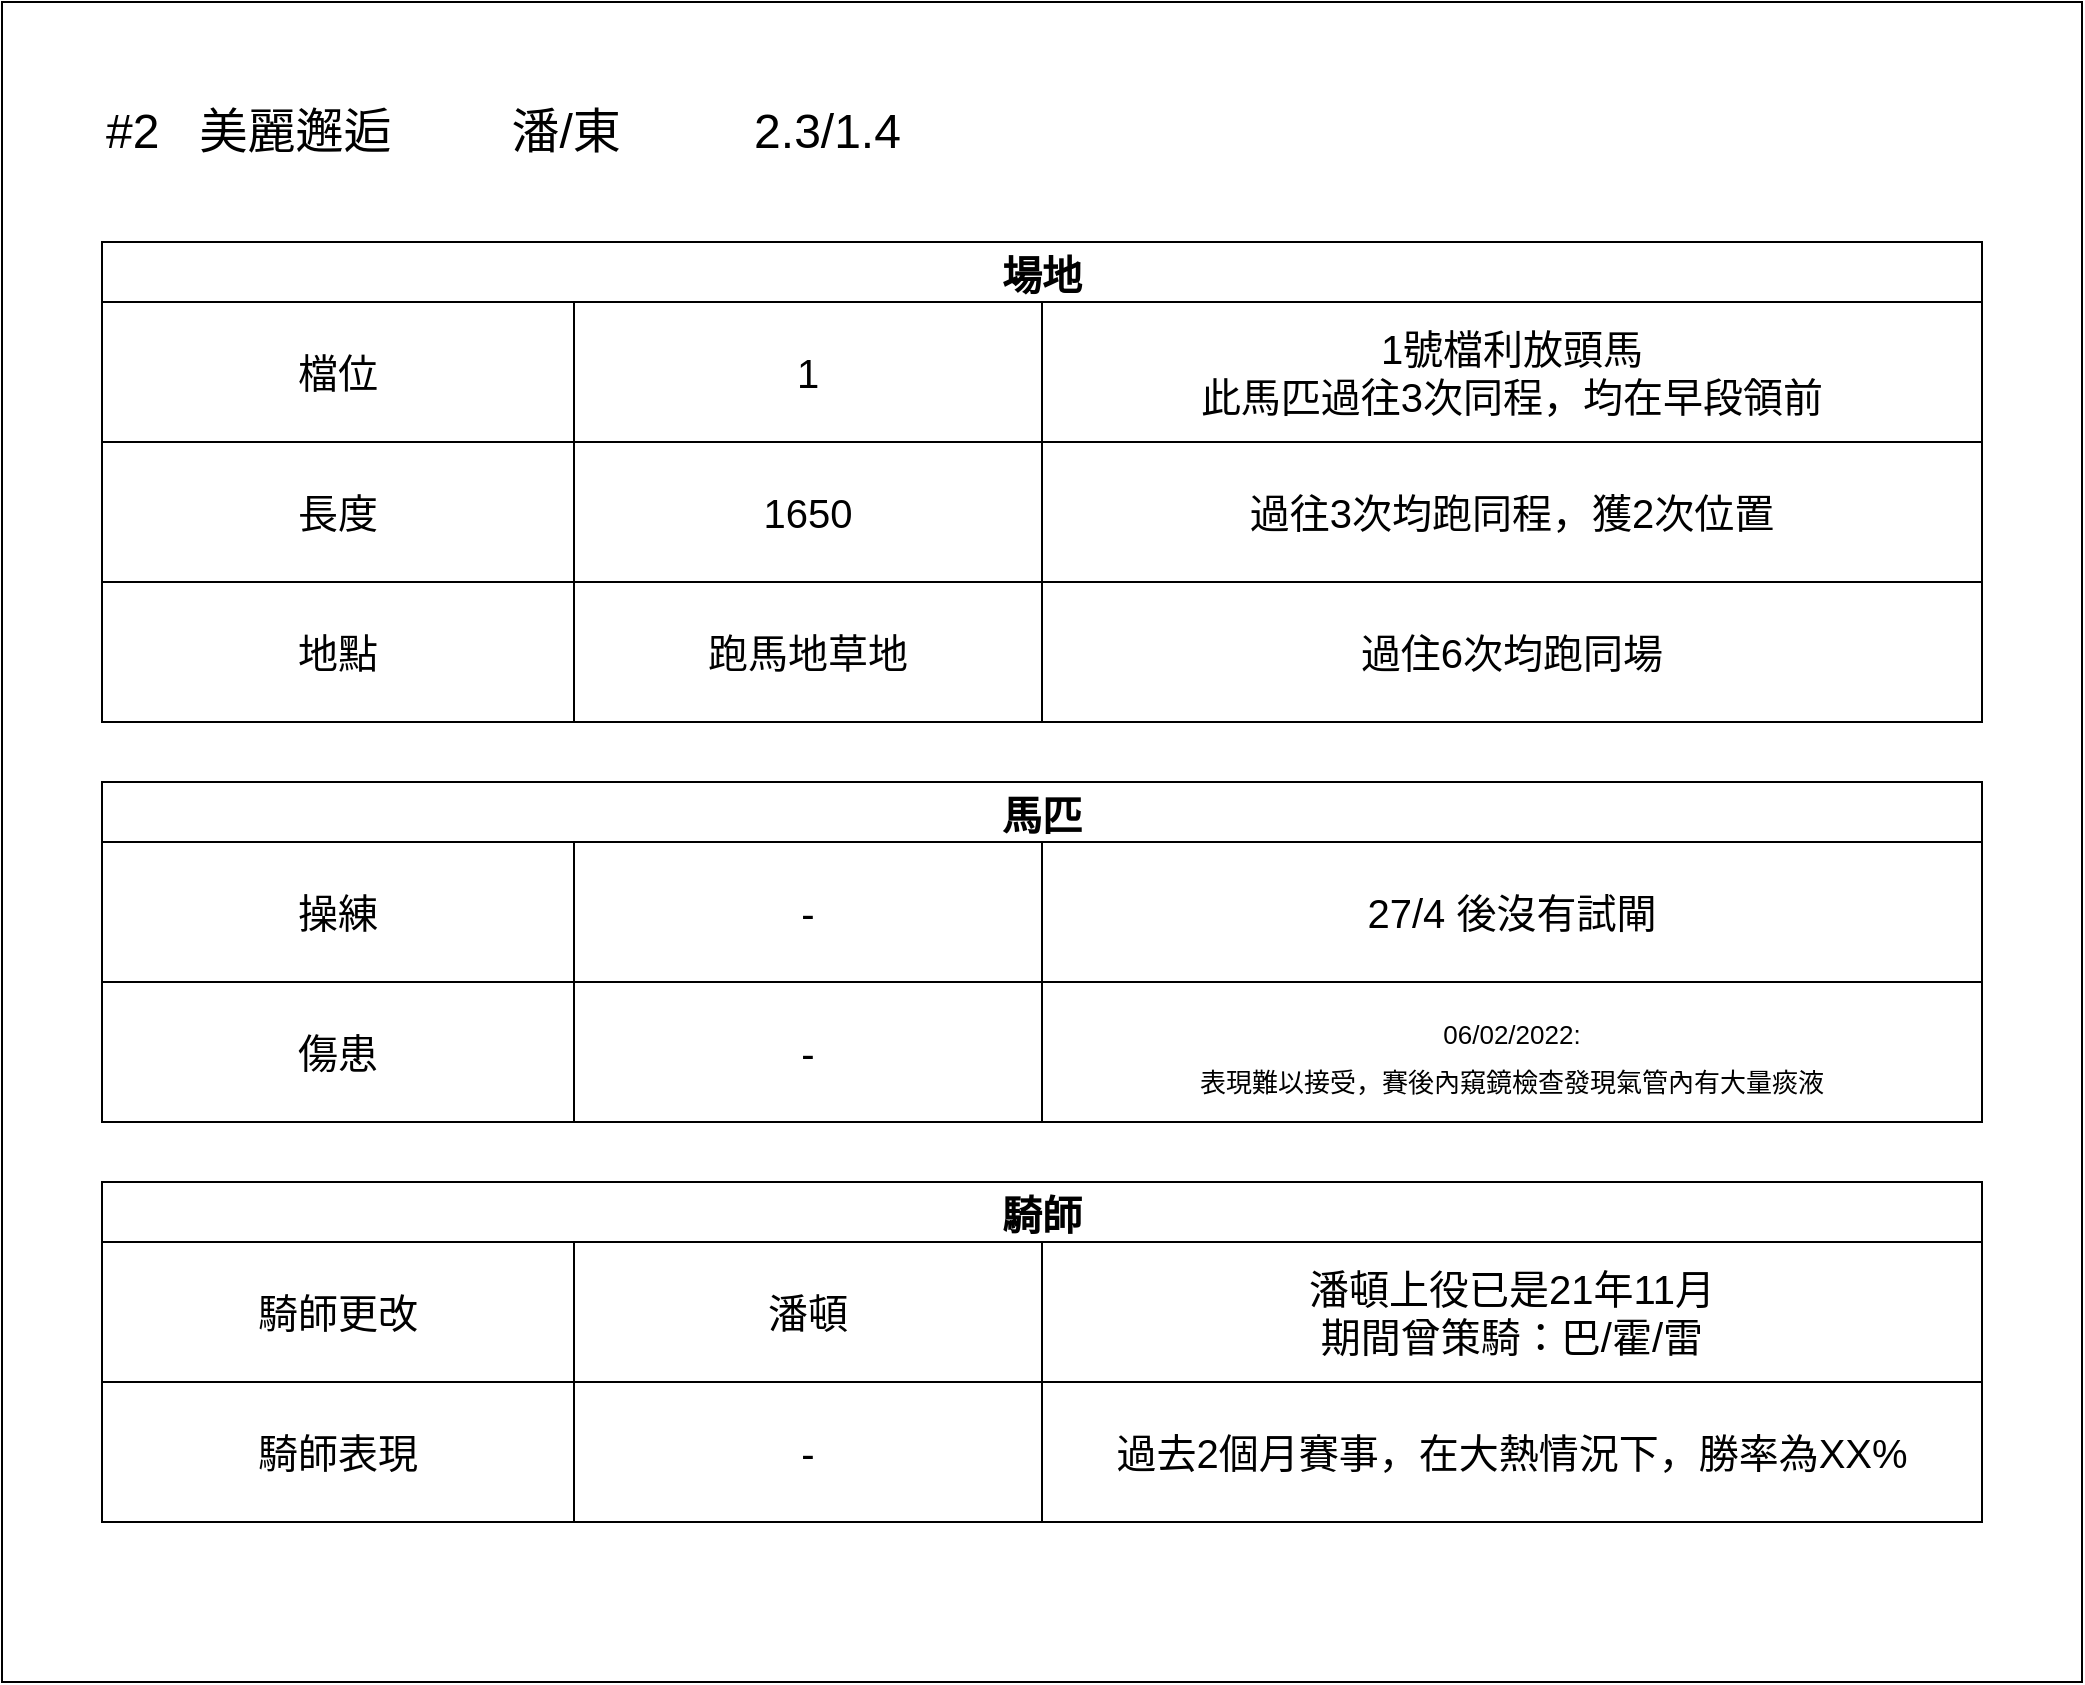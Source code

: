 <mxfile version="17.5.0" type="github">
  <diagram id="sdrsDHgVGE5aCU9E4UJP" name="Page-1">
    <mxGraphModel dx="1248" dy="619" grid="1" gridSize="10" guides="1" tooltips="1" connect="1" arrows="1" fold="1" page="1" pageScale="1" pageWidth="1654" pageHeight="1169" math="0" shadow="0">
      <root>
        <mxCell id="0" />
        <mxCell id="1" parent="0" />
        <mxCell id="mlAE84OE1QJgXeSvvqJd-1" value="" style="rounded=0;whiteSpace=wrap;html=1;" vertex="1" parent="1">
          <mxGeometry x="200" y="100" width="1040" height="840" as="geometry" />
        </mxCell>
        <mxCell id="mlAE84OE1QJgXeSvvqJd-6" value="#2&amp;nbsp; &amp;nbsp;美麗邂逅&amp;nbsp; &amp;nbsp; &amp;nbsp; &amp;nbsp; &amp;nbsp;潘/東&amp;nbsp; &amp;nbsp; &amp;nbsp; &amp;nbsp; &amp;nbsp; 2.3/1.4" style="text;html=1;strokeColor=none;fillColor=none;align=left;verticalAlign=middle;whiteSpace=wrap;rounded=0;fontSize=24;" vertex="1" parent="1">
          <mxGeometry x="250" y="140" width="690" height="50" as="geometry" />
        </mxCell>
        <mxCell id="mlAE84OE1QJgXeSvvqJd-7" value="場地" style="shape=table;startSize=30;container=1;collapsible=0;childLayout=tableLayout;fontStyle=1;align=center;fontSize=20;" vertex="1" parent="1">
          <mxGeometry x="250" y="220" width="940" height="240" as="geometry" />
        </mxCell>
        <mxCell id="mlAE84OE1QJgXeSvvqJd-8" value="" style="shape=tableRow;horizontal=0;startSize=0;swimlaneHead=0;swimlaneBody=0;top=0;left=0;bottom=0;right=0;collapsible=0;dropTarget=0;fillColor=none;points=[[0,0.5],[1,0.5]];portConstraint=eastwest;fontSize=20;" vertex="1" parent="mlAE84OE1QJgXeSvvqJd-7">
          <mxGeometry y="30" width="940" height="70" as="geometry" />
        </mxCell>
        <mxCell id="mlAE84OE1QJgXeSvvqJd-9" value="檔位" style="shape=partialRectangle;html=1;whiteSpace=wrap;connectable=0;fillColor=none;top=0;left=0;bottom=0;right=0;overflow=hidden;fontSize=20;" vertex="1" parent="mlAE84OE1QJgXeSvvqJd-8">
          <mxGeometry width="236" height="70" as="geometry">
            <mxRectangle width="236" height="70" as="alternateBounds" />
          </mxGeometry>
        </mxCell>
        <mxCell id="mlAE84OE1QJgXeSvvqJd-10" value="1" style="shape=partialRectangle;html=1;whiteSpace=wrap;connectable=0;fillColor=none;top=0;left=0;bottom=0;right=0;overflow=hidden;fontSize=20;" vertex="1" parent="mlAE84OE1QJgXeSvvqJd-8">
          <mxGeometry x="236" width="234" height="70" as="geometry">
            <mxRectangle width="234" height="70" as="alternateBounds" />
          </mxGeometry>
        </mxCell>
        <mxCell id="mlAE84OE1QJgXeSvvqJd-11" value="1號檔利放頭馬&lt;br&gt;此馬匹過往3次同程，均在早段領前" style="shape=partialRectangle;html=1;whiteSpace=wrap;connectable=0;fillColor=none;top=0;left=0;bottom=0;right=0;overflow=hidden;fontSize=20;" vertex="1" parent="mlAE84OE1QJgXeSvvqJd-8">
          <mxGeometry x="470" width="470" height="70" as="geometry">
            <mxRectangle width="470" height="70" as="alternateBounds" />
          </mxGeometry>
        </mxCell>
        <mxCell id="mlAE84OE1QJgXeSvvqJd-12" value="" style="shape=tableRow;horizontal=0;startSize=0;swimlaneHead=0;swimlaneBody=0;top=0;left=0;bottom=0;right=0;collapsible=0;dropTarget=0;fillColor=none;points=[[0,0.5],[1,0.5]];portConstraint=eastwest;fontSize=20;" vertex="1" parent="mlAE84OE1QJgXeSvvqJd-7">
          <mxGeometry y="100" width="940" height="70" as="geometry" />
        </mxCell>
        <mxCell id="mlAE84OE1QJgXeSvvqJd-13" value="長度" style="shape=partialRectangle;html=1;whiteSpace=wrap;connectable=0;fillColor=none;top=0;left=0;bottom=0;right=0;overflow=hidden;fontSize=20;" vertex="1" parent="mlAE84OE1QJgXeSvvqJd-12">
          <mxGeometry width="236" height="70" as="geometry">
            <mxRectangle width="236" height="70" as="alternateBounds" />
          </mxGeometry>
        </mxCell>
        <mxCell id="mlAE84OE1QJgXeSvvqJd-14" value="1650" style="shape=partialRectangle;html=1;whiteSpace=wrap;connectable=0;fillColor=none;top=0;left=0;bottom=0;right=0;overflow=hidden;fontSize=20;" vertex="1" parent="mlAE84OE1QJgXeSvvqJd-12">
          <mxGeometry x="236" width="234" height="70" as="geometry">
            <mxRectangle width="234" height="70" as="alternateBounds" />
          </mxGeometry>
        </mxCell>
        <mxCell id="mlAE84OE1QJgXeSvvqJd-15" value="過往3次均跑同程，獲2次位置" style="shape=partialRectangle;html=1;whiteSpace=wrap;connectable=0;fillColor=none;top=0;left=0;bottom=0;right=0;overflow=hidden;fontSize=20;" vertex="1" parent="mlAE84OE1QJgXeSvvqJd-12">
          <mxGeometry x="470" width="470" height="70" as="geometry">
            <mxRectangle width="470" height="70" as="alternateBounds" />
          </mxGeometry>
        </mxCell>
        <mxCell id="mlAE84OE1QJgXeSvvqJd-16" value="" style="shape=tableRow;horizontal=0;startSize=0;swimlaneHead=0;swimlaneBody=0;top=0;left=0;bottom=0;right=0;collapsible=0;dropTarget=0;fillColor=none;points=[[0,0.5],[1,0.5]];portConstraint=eastwest;fontSize=20;" vertex="1" parent="mlAE84OE1QJgXeSvvqJd-7">
          <mxGeometry y="170" width="940" height="70" as="geometry" />
        </mxCell>
        <mxCell id="mlAE84OE1QJgXeSvvqJd-17" value="地點" style="shape=partialRectangle;html=1;whiteSpace=wrap;connectable=0;fillColor=none;top=0;left=0;bottom=0;right=0;overflow=hidden;fontSize=20;" vertex="1" parent="mlAE84OE1QJgXeSvvqJd-16">
          <mxGeometry width="236" height="70" as="geometry">
            <mxRectangle width="236" height="70" as="alternateBounds" />
          </mxGeometry>
        </mxCell>
        <mxCell id="mlAE84OE1QJgXeSvvqJd-18" value="跑馬地草地" style="shape=partialRectangle;html=1;whiteSpace=wrap;connectable=0;fillColor=none;top=0;left=0;bottom=0;right=0;overflow=hidden;fontSize=20;" vertex="1" parent="mlAE84OE1QJgXeSvvqJd-16">
          <mxGeometry x="236" width="234" height="70" as="geometry">
            <mxRectangle width="234" height="70" as="alternateBounds" />
          </mxGeometry>
        </mxCell>
        <mxCell id="mlAE84OE1QJgXeSvvqJd-19" value="過住6次均跑同場" style="shape=partialRectangle;html=1;whiteSpace=wrap;connectable=0;fillColor=none;top=0;left=0;bottom=0;right=0;overflow=hidden;fontSize=20;" vertex="1" parent="mlAE84OE1QJgXeSvvqJd-16">
          <mxGeometry x="470" width="470" height="70" as="geometry">
            <mxRectangle width="470" height="70" as="alternateBounds" />
          </mxGeometry>
        </mxCell>
        <mxCell id="mlAE84OE1QJgXeSvvqJd-20" value="馬匹" style="shape=table;startSize=30;container=1;collapsible=0;childLayout=tableLayout;fontStyle=1;align=center;fontSize=20;" vertex="1" parent="1">
          <mxGeometry x="250" y="490" width="940" height="170" as="geometry" />
        </mxCell>
        <mxCell id="mlAE84OE1QJgXeSvvqJd-33" style="shape=tableRow;horizontal=0;startSize=0;swimlaneHead=0;swimlaneBody=0;top=0;left=0;bottom=0;right=0;collapsible=0;dropTarget=0;fillColor=none;points=[[0,0.5],[1,0.5]];portConstraint=eastwest;fontSize=20;" vertex="1" parent="mlAE84OE1QJgXeSvvqJd-20">
          <mxGeometry y="30" width="940" height="70" as="geometry" />
        </mxCell>
        <mxCell id="mlAE84OE1QJgXeSvvqJd-34" value="操練" style="shape=partialRectangle;html=1;whiteSpace=wrap;connectable=0;fillColor=none;top=0;left=0;bottom=0;right=0;overflow=hidden;fontSize=20;" vertex="1" parent="mlAE84OE1QJgXeSvvqJd-33">
          <mxGeometry width="236" height="70" as="geometry">
            <mxRectangle width="236" height="70" as="alternateBounds" />
          </mxGeometry>
        </mxCell>
        <mxCell id="mlAE84OE1QJgXeSvvqJd-35" value="-" style="shape=partialRectangle;html=1;whiteSpace=wrap;connectable=0;fillColor=none;top=0;left=0;bottom=0;right=0;overflow=hidden;fontSize=20;" vertex="1" parent="mlAE84OE1QJgXeSvvqJd-33">
          <mxGeometry x="236" width="234" height="70" as="geometry">
            <mxRectangle width="234" height="70" as="alternateBounds" />
          </mxGeometry>
        </mxCell>
        <mxCell id="mlAE84OE1QJgXeSvvqJd-36" value="27/4 後沒有試閘" style="shape=partialRectangle;html=1;whiteSpace=wrap;connectable=0;fillColor=none;top=0;left=0;bottom=0;right=0;overflow=hidden;fontSize=20;" vertex="1" parent="mlAE84OE1QJgXeSvvqJd-33">
          <mxGeometry x="470" width="470" height="70" as="geometry">
            <mxRectangle width="470" height="70" as="alternateBounds" />
          </mxGeometry>
        </mxCell>
        <mxCell id="mlAE84OE1QJgXeSvvqJd-21" value="" style="shape=tableRow;horizontal=0;startSize=0;swimlaneHead=0;swimlaneBody=0;top=0;left=0;bottom=0;right=0;collapsible=0;dropTarget=0;fillColor=none;points=[[0,0.5],[1,0.5]];portConstraint=eastwest;fontSize=20;" vertex="1" parent="mlAE84OE1QJgXeSvvqJd-20">
          <mxGeometry y="100" width="940" height="70" as="geometry" />
        </mxCell>
        <mxCell id="mlAE84OE1QJgXeSvvqJd-22" value="傷患" style="shape=partialRectangle;html=1;whiteSpace=wrap;connectable=0;fillColor=none;top=0;left=0;bottom=0;right=0;overflow=hidden;fontSize=20;" vertex="1" parent="mlAE84OE1QJgXeSvvqJd-21">
          <mxGeometry width="236" height="70" as="geometry">
            <mxRectangle width="236" height="70" as="alternateBounds" />
          </mxGeometry>
        </mxCell>
        <mxCell id="mlAE84OE1QJgXeSvvqJd-23" value="-" style="shape=partialRectangle;html=1;whiteSpace=wrap;connectable=0;fillColor=none;top=0;left=0;bottom=0;right=0;overflow=hidden;fontSize=20;" vertex="1" parent="mlAE84OE1QJgXeSvvqJd-21">
          <mxGeometry x="236" width="234" height="70" as="geometry">
            <mxRectangle width="234" height="70" as="alternateBounds" />
          </mxGeometry>
        </mxCell>
        <mxCell id="mlAE84OE1QJgXeSvvqJd-24" value="&lt;span style=&quot;color: rgb(0 , 0 , 0) ; font-family: &amp;#34;arial&amp;#34; , &amp;#34;verdana&amp;#34; , &amp;#34;helvetica&amp;#34; , sans-serif ; font-size: 13px ; background-color: rgb(255 , 255 , 255)&quot;&gt;06/02/2022:&lt;br&gt;&lt;/span&gt;&lt;span style=&quot;color: rgb(0 , 0 , 0) ; font-family: &amp;#34;細明體_hkscs,細明體&amp;#34; ; font-size: 13px ; background-color: rgb(255 , 255 , 255)&quot;&gt;表現難以接受，賽後內窺鏡檢查發現氣管內有大量痰液&lt;/span&gt;&lt;span style=&quot;color: rgb(0 , 0 , 0) ; font-family: &amp;#34;arial&amp;#34; , &amp;#34;verdana&amp;#34; , &amp;#34;helvetica&amp;#34; , sans-serif ; font-size: 13px ; background-color: rgb(255 , 255 , 255)&quot;&gt;&lt;br&gt;&lt;/span&gt;" style="shape=partialRectangle;html=1;whiteSpace=wrap;connectable=0;fillColor=none;top=0;left=0;bottom=0;right=0;overflow=hidden;fontSize=20;" vertex="1" parent="mlAE84OE1QJgXeSvvqJd-21">
          <mxGeometry x="470" width="470" height="70" as="geometry">
            <mxRectangle width="470" height="70" as="alternateBounds" />
          </mxGeometry>
        </mxCell>
        <mxCell id="mlAE84OE1QJgXeSvvqJd-37" value="騎師" style="shape=table;startSize=30;container=1;collapsible=0;childLayout=tableLayout;fontStyle=1;align=center;fontSize=20;" vertex="1" parent="1">
          <mxGeometry x="250" y="690" width="940" height="170" as="geometry" />
        </mxCell>
        <mxCell id="mlAE84OE1QJgXeSvvqJd-38" style="shape=tableRow;horizontal=0;startSize=0;swimlaneHead=0;swimlaneBody=0;top=0;left=0;bottom=0;right=0;collapsible=0;dropTarget=0;fillColor=none;points=[[0,0.5],[1,0.5]];portConstraint=eastwest;fontSize=20;" vertex="1" parent="mlAE84OE1QJgXeSvvqJd-37">
          <mxGeometry y="30" width="940" height="70" as="geometry" />
        </mxCell>
        <mxCell id="mlAE84OE1QJgXeSvvqJd-39" value="騎師更改" style="shape=partialRectangle;html=1;whiteSpace=wrap;connectable=0;fillColor=none;top=0;left=0;bottom=0;right=0;overflow=hidden;fontSize=20;" vertex="1" parent="mlAE84OE1QJgXeSvvqJd-38">
          <mxGeometry width="236" height="70" as="geometry">
            <mxRectangle width="236" height="70" as="alternateBounds" />
          </mxGeometry>
        </mxCell>
        <mxCell id="mlAE84OE1QJgXeSvvqJd-40" value="潘頓" style="shape=partialRectangle;html=1;whiteSpace=wrap;connectable=0;fillColor=none;top=0;left=0;bottom=0;right=0;overflow=hidden;fontSize=20;" vertex="1" parent="mlAE84OE1QJgXeSvvqJd-38">
          <mxGeometry x="236" width="234" height="70" as="geometry">
            <mxRectangle width="234" height="70" as="alternateBounds" />
          </mxGeometry>
        </mxCell>
        <mxCell id="mlAE84OE1QJgXeSvvqJd-41" value="潘頓上役已是21年11月&lt;br&gt;期間曾策騎：巴/霍/雷" style="shape=partialRectangle;html=1;whiteSpace=wrap;connectable=0;fillColor=none;top=0;left=0;bottom=0;right=0;overflow=hidden;fontSize=20;" vertex="1" parent="mlAE84OE1QJgXeSvvqJd-38">
          <mxGeometry x="470" width="470" height="70" as="geometry">
            <mxRectangle width="470" height="70" as="alternateBounds" />
          </mxGeometry>
        </mxCell>
        <mxCell id="mlAE84OE1QJgXeSvvqJd-46" style="shape=tableRow;horizontal=0;startSize=0;swimlaneHead=0;swimlaneBody=0;top=0;left=0;bottom=0;right=0;collapsible=0;dropTarget=0;fillColor=none;points=[[0,0.5],[1,0.5]];portConstraint=eastwest;fontSize=20;" vertex="1" parent="mlAE84OE1QJgXeSvvqJd-37">
          <mxGeometry y="100" width="940" height="70" as="geometry" />
        </mxCell>
        <mxCell id="mlAE84OE1QJgXeSvvqJd-47" value="&lt;span&gt;騎師表現&lt;/span&gt;" style="shape=partialRectangle;html=1;whiteSpace=wrap;connectable=0;fillColor=none;top=0;left=0;bottom=0;right=0;overflow=hidden;fontSize=20;" vertex="1" parent="mlAE84OE1QJgXeSvvqJd-46">
          <mxGeometry width="236" height="70" as="geometry">
            <mxRectangle width="236" height="70" as="alternateBounds" />
          </mxGeometry>
        </mxCell>
        <mxCell id="mlAE84OE1QJgXeSvvqJd-48" value="-" style="shape=partialRectangle;html=1;whiteSpace=wrap;connectable=0;fillColor=none;top=0;left=0;bottom=0;right=0;overflow=hidden;fontSize=20;" vertex="1" parent="mlAE84OE1QJgXeSvvqJd-46">
          <mxGeometry x="236" width="234" height="70" as="geometry">
            <mxRectangle width="234" height="70" as="alternateBounds" />
          </mxGeometry>
        </mxCell>
        <mxCell id="mlAE84OE1QJgXeSvvqJd-49" value="過去2個月賽事，在大熱情況下，勝率為XX%" style="shape=partialRectangle;html=1;whiteSpace=wrap;connectable=0;fillColor=none;top=0;left=0;bottom=0;right=0;overflow=hidden;fontSize=20;" vertex="1" parent="mlAE84OE1QJgXeSvvqJd-46">
          <mxGeometry x="470" width="470" height="70" as="geometry">
            <mxRectangle width="470" height="70" as="alternateBounds" />
          </mxGeometry>
        </mxCell>
      </root>
    </mxGraphModel>
  </diagram>
</mxfile>
